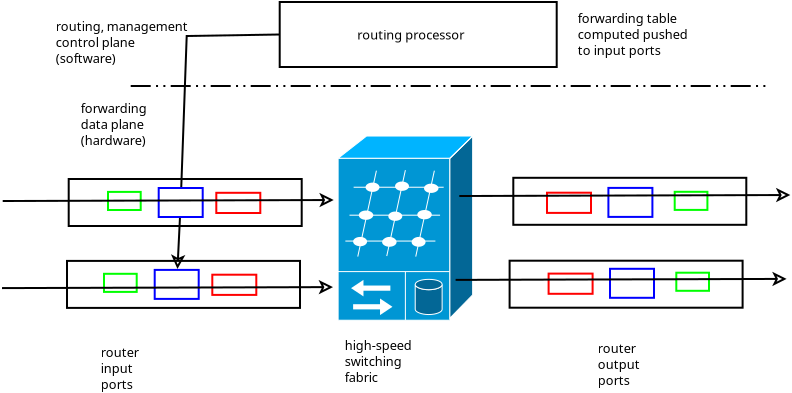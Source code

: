 <?xml version="1.0" encoding="UTF-8"?>
<dia:diagram xmlns:dia="http://www.lysator.liu.se/~alla/dia/">
  <dia:layer name="Background" visible="true" connectable="true" active="true">
    <dia:object type="Cisco - Multi-Fabric Server Switch" version="1" id="O0">
      <dia:attribute name="obj_pos">
        <dia:point val="20.92,7.8"/>
      </dia:attribute>
      <dia:attribute name="obj_bb">
        <dia:rectangle val="20.804,7.743;27.746,17.052"/>
      </dia:attribute>
      <dia:attribute name="meta">
        <dia:composite type="dict"/>
      </dia:attribute>
      <dia:attribute name="elem_corner">
        <dia:point val="20.92,7.8"/>
      </dia:attribute>
      <dia:attribute name="elem_width">
        <dia:real val="6.728"/>
      </dia:attribute>
      <dia:attribute name="elem_height">
        <dia:real val="9.212"/>
      </dia:attribute>
      <dia:attribute name="line_width">
        <dia:real val="0.1"/>
      </dia:attribute>
      <dia:attribute name="line_colour">
        <dia:color val="#000000ff"/>
      </dia:attribute>
      <dia:attribute name="fill_colour">
        <dia:color val="#ffffffff"/>
      </dia:attribute>
      <dia:attribute name="show_background">
        <dia:boolean val="true"/>
      </dia:attribute>
      <dia:attribute name="line_style">
        <dia:enum val="0"/>
        <dia:real val="1"/>
      </dia:attribute>
      <dia:attribute name="flip_horizontal">
        <dia:boolean val="false"/>
      </dia:attribute>
      <dia:attribute name="flip_vertical">
        <dia:boolean val="false"/>
      </dia:attribute>
      <dia:attribute name="subscale">
        <dia:real val="1"/>
      </dia:attribute>
    </dia:object>
    <dia:object type="Standard - Line" version="0" id="O1">
      <dia:attribute name="obj_pos">
        <dia:point val="10.55,5.3"/>
      </dia:attribute>
      <dia:attribute name="obj_bb">
        <dia:rectangle val="10.5,5.25;42.35,5.35"/>
      </dia:attribute>
      <dia:attribute name="conn_endpoints">
        <dia:point val="10.55,5.3"/>
        <dia:point val="42.3,5.3"/>
      </dia:attribute>
      <dia:attribute name="numcp">
        <dia:int val="1"/>
      </dia:attribute>
      <dia:attribute name="line_style">
        <dia:enum val="3"/>
      </dia:attribute>
    </dia:object>
    <dia:object type="Standard - Text" version="1" id="O2">
      <dia:attribute name="obj_pos">
        <dia:point val="6.8,2.55"/>
      </dia:attribute>
      <dia:attribute name="obj_bb">
        <dia:rectangle val="6.8,1.956;13.768,4.301"/>
      </dia:attribute>
      <dia:attribute name="text">
        <dia:composite type="text">
          <dia:attribute name="string">
            <dia:string>#routing, management
control plane
(software)#</dia:string>
          </dia:attribute>
          <dia:attribute name="font">
            <dia:font family="sans" style="0" name="Helvetica"/>
          </dia:attribute>
          <dia:attribute name="height">
            <dia:real val="0.8"/>
          </dia:attribute>
          <dia:attribute name="pos">
            <dia:point val="6.8,2.55"/>
          </dia:attribute>
          <dia:attribute name="color">
            <dia:color val="#000000ff"/>
          </dia:attribute>
          <dia:attribute name="alignment">
            <dia:enum val="0"/>
          </dia:attribute>
        </dia:composite>
      </dia:attribute>
      <dia:attribute name="valign">
        <dia:enum val="3"/>
      </dia:attribute>
    </dia:object>
    <dia:object type="Standard - Text" version="1" id="O3">
      <dia:attribute name="obj_pos">
        <dia:point val="8.05,6.65"/>
      </dia:attribute>
      <dia:attribute name="obj_bb">
        <dia:rectangle val="8.05,6.037;11.711,8.438"/>
      </dia:attribute>
      <dia:attribute name="text">
        <dia:composite type="text">
          <dia:attribute name="string">
            <dia:string>#forwarding 
data plane
(hardware)#</dia:string>
          </dia:attribute>
          <dia:attribute name="font">
            <dia:font family="sans" style="0" name="Helvetica"/>
          </dia:attribute>
          <dia:attribute name="height">
            <dia:real val="0.8"/>
          </dia:attribute>
          <dia:attribute name="pos">
            <dia:point val="8.05,6.65"/>
          </dia:attribute>
          <dia:attribute name="color">
            <dia:color val="#000000ff"/>
          </dia:attribute>
          <dia:attribute name="alignment">
            <dia:enum val="0"/>
          </dia:attribute>
        </dia:composite>
      </dia:attribute>
      <dia:attribute name="valign">
        <dia:enum val="3"/>
      </dia:attribute>
    </dia:object>
    <dia:object type="Standard - Box" version="0" id="O4">
      <dia:attribute name="obj_pos">
        <dia:point val="18,1.1"/>
      </dia:attribute>
      <dia:attribute name="obj_bb">
        <dia:rectangle val="17.95,1.05;31.9,4.4"/>
      </dia:attribute>
      <dia:attribute name="elem_corner">
        <dia:point val="18,1.1"/>
      </dia:attribute>
      <dia:attribute name="elem_width">
        <dia:real val="13.85"/>
      </dia:attribute>
      <dia:attribute name="elem_height">
        <dia:real val="3.25"/>
      </dia:attribute>
      <dia:attribute name="show_background">
        <dia:boolean val="true"/>
      </dia:attribute>
    </dia:object>
    <dia:object type="Standard - Text" version="1" id="O5">
      <dia:attribute name="obj_pos">
        <dia:point val="21.875,2.975"/>
      </dia:attribute>
      <dia:attribute name="obj_bb">
        <dia:rectangle val="21.875,2.381;27.471,3.126"/>
      </dia:attribute>
      <dia:attribute name="text">
        <dia:composite type="text">
          <dia:attribute name="string">
            <dia:string>#routing processor#</dia:string>
          </dia:attribute>
          <dia:attribute name="font">
            <dia:font family="sans" style="0" name="Helvetica"/>
          </dia:attribute>
          <dia:attribute name="height">
            <dia:real val="0.8"/>
          </dia:attribute>
          <dia:attribute name="pos">
            <dia:point val="21.875,2.975"/>
          </dia:attribute>
          <dia:attribute name="color">
            <dia:color val="#000000ff"/>
          </dia:attribute>
          <dia:attribute name="alignment">
            <dia:enum val="0"/>
          </dia:attribute>
        </dia:composite>
      </dia:attribute>
      <dia:attribute name="valign">
        <dia:enum val="3"/>
      </dia:attribute>
    </dia:object>
    <dia:object type="Standard - Box" version="0" id="O6">
      <dia:attribute name="obj_pos">
        <dia:point val="7.45,9.95"/>
      </dia:attribute>
      <dia:attribute name="obj_bb">
        <dia:rectangle val="7.4,9.9;19.15,12.35"/>
      </dia:attribute>
      <dia:attribute name="elem_corner">
        <dia:point val="7.45,9.95"/>
      </dia:attribute>
      <dia:attribute name="elem_width">
        <dia:real val="11.65"/>
      </dia:attribute>
      <dia:attribute name="elem_height">
        <dia:real val="2.35"/>
      </dia:attribute>
      <dia:attribute name="show_background">
        <dia:boolean val="true"/>
      </dia:attribute>
    </dia:object>
    <dia:object type="Standard - Box" version="0" id="O7">
      <dia:attribute name="obj_pos">
        <dia:point val="7.365,14.045"/>
      </dia:attribute>
      <dia:attribute name="obj_bb">
        <dia:rectangle val="7.315,13.995;19.065,16.445"/>
      </dia:attribute>
      <dia:attribute name="elem_corner">
        <dia:point val="7.365,14.045"/>
      </dia:attribute>
      <dia:attribute name="elem_width">
        <dia:real val="11.65"/>
      </dia:attribute>
      <dia:attribute name="elem_height">
        <dia:real val="2.35"/>
      </dia:attribute>
      <dia:attribute name="show_background">
        <dia:boolean val="true"/>
      </dia:attribute>
    </dia:object>
    <dia:object type="Standard - Box" version="0" id="O8">
      <dia:attribute name="obj_pos">
        <dia:point val="29.68,9.89"/>
      </dia:attribute>
      <dia:attribute name="obj_bb">
        <dia:rectangle val="29.63,9.84;41.38,12.29"/>
      </dia:attribute>
      <dia:attribute name="elem_corner">
        <dia:point val="29.68,9.89"/>
      </dia:attribute>
      <dia:attribute name="elem_width">
        <dia:real val="11.65"/>
      </dia:attribute>
      <dia:attribute name="elem_height">
        <dia:real val="2.35"/>
      </dia:attribute>
      <dia:attribute name="show_background">
        <dia:boolean val="true"/>
      </dia:attribute>
    </dia:object>
    <dia:object type="Standard - Box" version="0" id="O9">
      <dia:attribute name="obj_pos">
        <dia:point val="29.495,14.035"/>
      </dia:attribute>
      <dia:attribute name="obj_bb">
        <dia:rectangle val="29.445,13.985;41.195,16.435"/>
      </dia:attribute>
      <dia:attribute name="elem_corner">
        <dia:point val="29.495,14.035"/>
      </dia:attribute>
      <dia:attribute name="elem_width">
        <dia:real val="11.65"/>
      </dia:attribute>
      <dia:attribute name="elem_height">
        <dia:real val="2.35"/>
      </dia:attribute>
      <dia:attribute name="show_background">
        <dia:boolean val="true"/>
      </dia:attribute>
    </dia:object>
    <dia:object type="Standard - Box" version="0" id="O10">
      <dia:attribute name="obj_pos">
        <dia:point val="11.95,10.4"/>
      </dia:attribute>
      <dia:attribute name="obj_bb">
        <dia:rectangle val="11.9,10.35;14.2,11.9"/>
      </dia:attribute>
      <dia:attribute name="elem_corner">
        <dia:point val="11.95,10.4"/>
      </dia:attribute>
      <dia:attribute name="elem_width">
        <dia:real val="2.2"/>
      </dia:attribute>
      <dia:attribute name="elem_height">
        <dia:real val="1.45"/>
      </dia:attribute>
      <dia:attribute name="border_color">
        <dia:color val="#0000ffff"/>
      </dia:attribute>
      <dia:attribute name="show_background">
        <dia:boolean val="true"/>
      </dia:attribute>
    </dia:object>
    <dia:object type="Standard - Box" version="0" id="O11">
      <dia:attribute name="obj_pos">
        <dia:point val="9.415,10.595"/>
      </dia:attribute>
      <dia:attribute name="obj_bb">
        <dia:rectangle val="9.365,10.545;11.1,11.55"/>
      </dia:attribute>
      <dia:attribute name="elem_corner">
        <dia:point val="9.415,10.595"/>
      </dia:attribute>
      <dia:attribute name="elem_width">
        <dia:real val="1.635"/>
      </dia:attribute>
      <dia:attribute name="elem_height">
        <dia:real val="0.905"/>
      </dia:attribute>
      <dia:attribute name="border_color">
        <dia:color val="#00ff00ff"/>
      </dia:attribute>
      <dia:attribute name="show_background">
        <dia:boolean val="true"/>
      </dia:attribute>
    </dia:object>
    <dia:object type="Standard - Box" version="0" id="O12">
      <dia:attribute name="obj_pos">
        <dia:point val="14.83,10.64"/>
      </dia:attribute>
      <dia:attribute name="obj_bb">
        <dia:rectangle val="14.78,10.59;17.08,11.7"/>
      </dia:attribute>
      <dia:attribute name="elem_corner">
        <dia:point val="14.83,10.64"/>
      </dia:attribute>
      <dia:attribute name="elem_width">
        <dia:real val="2.2"/>
      </dia:attribute>
      <dia:attribute name="elem_height">
        <dia:real val="1.01"/>
      </dia:attribute>
      <dia:attribute name="border_color">
        <dia:color val="#ff0000ff"/>
      </dia:attribute>
      <dia:attribute name="show_background">
        <dia:boolean val="true"/>
      </dia:attribute>
    </dia:object>
    <dia:object type="Standard - Box" version="0" id="O13">
      <dia:attribute name="obj_pos">
        <dia:point val="11.75,14.495"/>
      </dia:attribute>
      <dia:attribute name="obj_bb">
        <dia:rectangle val="11.7,14.445;14,15.995"/>
      </dia:attribute>
      <dia:attribute name="elem_corner">
        <dia:point val="11.75,14.495"/>
      </dia:attribute>
      <dia:attribute name="elem_width">
        <dia:real val="2.2"/>
      </dia:attribute>
      <dia:attribute name="elem_height">
        <dia:real val="1.45"/>
      </dia:attribute>
      <dia:attribute name="border_color">
        <dia:color val="#0000ffff"/>
      </dia:attribute>
      <dia:attribute name="show_background">
        <dia:boolean val="true"/>
      </dia:attribute>
    </dia:object>
    <dia:object type="Standard - Box" version="0" id="O14">
      <dia:attribute name="obj_pos">
        <dia:point val="9.215,14.69"/>
      </dia:attribute>
      <dia:attribute name="obj_bb">
        <dia:rectangle val="9.165,14.64;10.9,15.645"/>
      </dia:attribute>
      <dia:attribute name="elem_corner">
        <dia:point val="9.215,14.69"/>
      </dia:attribute>
      <dia:attribute name="elem_width">
        <dia:real val="1.635"/>
      </dia:attribute>
      <dia:attribute name="elem_height">
        <dia:real val="0.905"/>
      </dia:attribute>
      <dia:attribute name="border_color">
        <dia:color val="#00ff00ff"/>
      </dia:attribute>
      <dia:attribute name="show_background">
        <dia:boolean val="true"/>
      </dia:attribute>
    </dia:object>
    <dia:object type="Standard - Box" version="0" id="O15">
      <dia:attribute name="obj_pos">
        <dia:point val="14.63,14.735"/>
      </dia:attribute>
      <dia:attribute name="obj_bb">
        <dia:rectangle val="14.58,14.685;16.88,15.795"/>
      </dia:attribute>
      <dia:attribute name="elem_corner">
        <dia:point val="14.63,14.735"/>
      </dia:attribute>
      <dia:attribute name="elem_width">
        <dia:real val="2.2"/>
      </dia:attribute>
      <dia:attribute name="elem_height">
        <dia:real val="1.01"/>
      </dia:attribute>
      <dia:attribute name="border_color">
        <dia:color val="#ff0000ff"/>
      </dia:attribute>
      <dia:attribute name="show_background">
        <dia:boolean val="true"/>
      </dia:attribute>
    </dia:object>
    <dia:object type="Standard - Box" version="0" id="O16">
      <dia:attribute name="obj_pos">
        <dia:point val="34.515,14.44"/>
      </dia:attribute>
      <dia:attribute name="obj_bb">
        <dia:rectangle val="34.465,14.39;36.765,15.94"/>
      </dia:attribute>
      <dia:attribute name="elem_corner">
        <dia:point val="34.515,14.44"/>
      </dia:attribute>
      <dia:attribute name="elem_width">
        <dia:real val="2.2"/>
      </dia:attribute>
      <dia:attribute name="elem_height">
        <dia:real val="1.45"/>
      </dia:attribute>
      <dia:attribute name="border_color">
        <dia:color val="#0000ffff"/>
      </dia:attribute>
      <dia:attribute name="show_background">
        <dia:boolean val="true"/>
      </dia:attribute>
    </dia:object>
    <dia:object type="Standard - Box" version="0" id="O17">
      <dia:attribute name="obj_pos">
        <dia:point val="37.83,14.635"/>
      </dia:attribute>
      <dia:attribute name="obj_bb">
        <dia:rectangle val="37.78,14.585;39.515,15.59"/>
      </dia:attribute>
      <dia:attribute name="elem_corner">
        <dia:point val="37.83,14.635"/>
      </dia:attribute>
      <dia:attribute name="elem_width">
        <dia:real val="1.635"/>
      </dia:attribute>
      <dia:attribute name="elem_height">
        <dia:real val="0.905"/>
      </dia:attribute>
      <dia:attribute name="border_color">
        <dia:color val="#00ff00ff"/>
      </dia:attribute>
      <dia:attribute name="show_background">
        <dia:boolean val="true"/>
      </dia:attribute>
    </dia:object>
    <dia:object type="Standard - Box" version="0" id="O18">
      <dia:attribute name="obj_pos">
        <dia:point val="31.445,14.68"/>
      </dia:attribute>
      <dia:attribute name="obj_bb">
        <dia:rectangle val="31.395,14.63;33.695,15.74"/>
      </dia:attribute>
      <dia:attribute name="elem_corner">
        <dia:point val="31.445,14.68"/>
      </dia:attribute>
      <dia:attribute name="elem_width">
        <dia:real val="2.2"/>
      </dia:attribute>
      <dia:attribute name="elem_height">
        <dia:real val="1.01"/>
      </dia:attribute>
      <dia:attribute name="border_color">
        <dia:color val="#ff0000ff"/>
      </dia:attribute>
      <dia:attribute name="show_background">
        <dia:boolean val="true"/>
      </dia:attribute>
    </dia:object>
    <dia:object type="Standard - Box" version="0" id="O19">
      <dia:attribute name="obj_pos">
        <dia:point val="34.435,10.395"/>
      </dia:attribute>
      <dia:attribute name="obj_bb">
        <dia:rectangle val="34.385,10.345;36.685,11.895"/>
      </dia:attribute>
      <dia:attribute name="elem_corner">
        <dia:point val="34.435,10.395"/>
      </dia:attribute>
      <dia:attribute name="elem_width">
        <dia:real val="2.2"/>
      </dia:attribute>
      <dia:attribute name="elem_height">
        <dia:real val="1.45"/>
      </dia:attribute>
      <dia:attribute name="border_color">
        <dia:color val="#0000ffff"/>
      </dia:attribute>
      <dia:attribute name="show_background">
        <dia:boolean val="true"/>
      </dia:attribute>
    </dia:object>
    <dia:object type="Standard - Box" version="0" id="O20">
      <dia:attribute name="obj_pos">
        <dia:point val="37.75,10.59"/>
      </dia:attribute>
      <dia:attribute name="obj_bb">
        <dia:rectangle val="37.7,10.54;39.435,11.545"/>
      </dia:attribute>
      <dia:attribute name="elem_corner">
        <dia:point val="37.75,10.59"/>
      </dia:attribute>
      <dia:attribute name="elem_width">
        <dia:real val="1.635"/>
      </dia:attribute>
      <dia:attribute name="elem_height">
        <dia:real val="0.905"/>
      </dia:attribute>
      <dia:attribute name="border_color">
        <dia:color val="#00ff00ff"/>
      </dia:attribute>
      <dia:attribute name="show_background">
        <dia:boolean val="true"/>
      </dia:attribute>
    </dia:object>
    <dia:object type="Standard - Box" version="0" id="O21">
      <dia:attribute name="obj_pos">
        <dia:point val="31.365,10.635"/>
      </dia:attribute>
      <dia:attribute name="obj_bb">
        <dia:rectangle val="31.315,10.585;33.615,11.695"/>
      </dia:attribute>
      <dia:attribute name="elem_corner">
        <dia:point val="31.365,10.635"/>
      </dia:attribute>
      <dia:attribute name="elem_width">
        <dia:real val="2.2"/>
      </dia:attribute>
      <dia:attribute name="elem_height">
        <dia:real val="1.01"/>
      </dia:attribute>
      <dia:attribute name="border_color">
        <dia:color val="#ff0000ff"/>
      </dia:attribute>
      <dia:attribute name="show_background">
        <dia:boolean val="true"/>
      </dia:attribute>
    </dia:object>
    <dia:object type="Standard - PolyLine" version="0" id="O22">
      <dia:attribute name="obj_pos">
        <dia:point val="18,2.725"/>
      </dia:attribute>
      <dia:attribute name="obj_bb">
        <dia:rectangle val="13.026,2.674;18.051,10.402"/>
      </dia:attribute>
      <dia:attribute name="poly_points">
        <dia:point val="18,2.725"/>
        <dia:point val="13.35,2.8"/>
        <dia:point val="13.05,11.125"/>
      </dia:attribute>
      <dia:connections>
        <dia:connection handle="0" to="O4" connection="3"/>
        <dia:connection handle="2" to="O10" connection="8"/>
      </dia:connections>
    </dia:object>
    <dia:object type="Standard - Line" version="0" id="O23">
      <dia:attribute name="obj_pos">
        <dia:point val="13.012,11.897"/>
      </dia:attribute>
      <dia:attribute name="obj_bb">
        <dia:rectangle val="12.562,11.844;13.284,14.501"/>
      </dia:attribute>
      <dia:attribute name="conn_endpoints">
        <dia:point val="13.012,11.897"/>
        <dia:point val="12.888,14.448"/>
      </dia:attribute>
      <dia:attribute name="numcp">
        <dia:int val="1"/>
      </dia:attribute>
      <dia:attribute name="end_arrow">
        <dia:enum val="23"/>
      </dia:attribute>
      <dia:attribute name="end_arrow_length">
        <dia:real val="0.5"/>
      </dia:attribute>
      <dia:attribute name="end_arrow_width">
        <dia:real val="0.5"/>
      </dia:attribute>
      <dia:connections>
        <dia:connection handle="0" to="O10" connection="8"/>
        <dia:connection handle="1" to="O13" connection="8"/>
      </dia:connections>
    </dia:object>
    <dia:object type="Standard - Line" version="0" id="O24">
      <dia:attribute name="obj_pos">
        <dia:point val="4.15,11.05"/>
      </dia:attribute>
      <dia:attribute name="obj_bb">
        <dia:rectangle val="4.1,10.64;20.75,11.364"/>
      </dia:attribute>
      <dia:attribute name="conn_endpoints">
        <dia:point val="4.15,11.05"/>
        <dia:point val="20.7,11"/>
      </dia:attribute>
      <dia:attribute name="numcp">
        <dia:int val="1"/>
      </dia:attribute>
      <dia:attribute name="end_arrow">
        <dia:enum val="23"/>
      </dia:attribute>
      <dia:attribute name="end_arrow_length">
        <dia:real val="0.5"/>
      </dia:attribute>
      <dia:attribute name="end_arrow_width">
        <dia:real val="0.5"/>
      </dia:attribute>
    </dia:object>
    <dia:object type="Standard - Line" version="0" id="O25">
      <dia:attribute name="obj_pos">
        <dia:point val="4.115,15.405"/>
      </dia:attribute>
      <dia:attribute name="obj_bb">
        <dia:rectangle val="4.065,14.995;20.715,15.719"/>
      </dia:attribute>
      <dia:attribute name="conn_endpoints">
        <dia:point val="4.115,15.405"/>
        <dia:point val="20.665,15.355"/>
      </dia:attribute>
      <dia:attribute name="numcp">
        <dia:int val="1"/>
      </dia:attribute>
      <dia:attribute name="end_arrow">
        <dia:enum val="23"/>
      </dia:attribute>
      <dia:attribute name="end_arrow_length">
        <dia:real val="0.5"/>
      </dia:attribute>
      <dia:attribute name="end_arrow_width">
        <dia:real val="0.5"/>
      </dia:attribute>
    </dia:object>
    <dia:object type="Standard - Line" version="0" id="O26">
      <dia:attribute name="obj_pos">
        <dia:point val="26.98,10.8"/>
      </dia:attribute>
      <dia:attribute name="obj_bb">
        <dia:rectangle val="26.93,10.39;43.58,11.114"/>
      </dia:attribute>
      <dia:attribute name="conn_endpoints">
        <dia:point val="26.98,10.8"/>
        <dia:point val="43.53,10.75"/>
      </dia:attribute>
      <dia:attribute name="numcp">
        <dia:int val="1"/>
      </dia:attribute>
      <dia:attribute name="end_arrow">
        <dia:enum val="23"/>
      </dia:attribute>
      <dia:attribute name="end_arrow_length">
        <dia:real val="0.5"/>
      </dia:attribute>
      <dia:attribute name="end_arrow_width">
        <dia:real val="0.5"/>
      </dia:attribute>
    </dia:object>
    <dia:object type="Standard - Line" version="0" id="O27">
      <dia:attribute name="obj_pos">
        <dia:point val="26.795,14.995"/>
      </dia:attribute>
      <dia:attribute name="obj_bb">
        <dia:rectangle val="26.745,14.585;43.395,15.309"/>
      </dia:attribute>
      <dia:attribute name="conn_endpoints">
        <dia:point val="26.795,14.995"/>
        <dia:point val="43.345,14.945"/>
      </dia:attribute>
      <dia:attribute name="numcp">
        <dia:int val="1"/>
      </dia:attribute>
      <dia:attribute name="end_arrow">
        <dia:enum val="23"/>
      </dia:attribute>
      <dia:attribute name="end_arrow_length">
        <dia:real val="0.5"/>
      </dia:attribute>
      <dia:attribute name="end_arrow_width">
        <dia:real val="0.5"/>
      </dia:attribute>
    </dia:object>
    <dia:object type="Standard - Text" version="1" id="O28">
      <dia:attribute name="obj_pos">
        <dia:point val="32.9,2.15"/>
      </dia:attribute>
      <dia:attribute name="obj_bb">
        <dia:rectangle val="32.9,1.556;38.672,3.901"/>
      </dia:attribute>
      <dia:attribute name="text">
        <dia:composite type="text">
          <dia:attribute name="string">
            <dia:string>#forwarding table
computed pushed
to input ports#</dia:string>
          </dia:attribute>
          <dia:attribute name="font">
            <dia:font family="sans" style="0" name="Helvetica"/>
          </dia:attribute>
          <dia:attribute name="height">
            <dia:real val="0.8"/>
          </dia:attribute>
          <dia:attribute name="pos">
            <dia:point val="32.9,2.15"/>
          </dia:attribute>
          <dia:attribute name="color">
            <dia:color val="#000000ff"/>
          </dia:attribute>
          <dia:attribute name="alignment">
            <dia:enum val="0"/>
          </dia:attribute>
        </dia:composite>
      </dia:attribute>
      <dia:attribute name="valign">
        <dia:enum val="3"/>
      </dia:attribute>
    </dia:object>
    <dia:object type="Standard - Text" version="1" id="O29">
      <dia:attribute name="obj_pos">
        <dia:point val="9.05,18.85"/>
      </dia:attribute>
      <dia:attribute name="obj_bb">
        <dia:rectangle val="9.05,18.237;11.019,20.638"/>
      </dia:attribute>
      <dia:attribute name="text">
        <dia:composite type="text">
          <dia:attribute name="string">
            <dia:string>#router
input
ports#</dia:string>
          </dia:attribute>
          <dia:attribute name="font">
            <dia:font family="sans" style="0" name="Helvetica"/>
          </dia:attribute>
          <dia:attribute name="height">
            <dia:real val="0.8"/>
          </dia:attribute>
          <dia:attribute name="pos">
            <dia:point val="9.05,18.85"/>
          </dia:attribute>
          <dia:attribute name="color">
            <dia:color val="#000000ff"/>
          </dia:attribute>
          <dia:attribute name="alignment">
            <dia:enum val="0"/>
          </dia:attribute>
        </dia:composite>
      </dia:attribute>
      <dia:attribute name="valign">
        <dia:enum val="3"/>
      </dia:attribute>
    </dia:object>
    <dia:object type="Standard - Text" version="1" id="O30">
      <dia:attribute name="obj_pos">
        <dia:point val="33.9,18.65"/>
      </dia:attribute>
      <dia:attribute name="obj_bb">
        <dia:rectangle val="33.9,18.056;36.21,20.401"/>
      </dia:attribute>
      <dia:attribute name="text">
        <dia:composite type="text">
          <dia:attribute name="string">
            <dia:string>#router 
output 
ports#</dia:string>
          </dia:attribute>
          <dia:attribute name="font">
            <dia:font family="sans" style="0" name="Helvetica"/>
          </dia:attribute>
          <dia:attribute name="height">
            <dia:real val="0.8"/>
          </dia:attribute>
          <dia:attribute name="pos">
            <dia:point val="33.9,18.65"/>
          </dia:attribute>
          <dia:attribute name="color">
            <dia:color val="#000000ff"/>
          </dia:attribute>
          <dia:attribute name="alignment">
            <dia:enum val="0"/>
          </dia:attribute>
        </dia:composite>
      </dia:attribute>
      <dia:attribute name="valign">
        <dia:enum val="3"/>
      </dia:attribute>
    </dia:object>
    <dia:object type="Standard - Text" version="1" id="O31">
      <dia:attribute name="obj_pos">
        <dia:point val="21.25,18.5"/>
      </dia:attribute>
      <dia:attribute name="obj_bb">
        <dia:rectangle val="21.25,17.887;25.021,20.288"/>
      </dia:attribute>
      <dia:attribute name="text">
        <dia:composite type="text">
          <dia:attribute name="string">
            <dia:string>#high-speed 
switching 
fabric#</dia:string>
          </dia:attribute>
          <dia:attribute name="font">
            <dia:font family="sans" style="0" name="Helvetica"/>
          </dia:attribute>
          <dia:attribute name="height">
            <dia:real val="0.8"/>
          </dia:attribute>
          <dia:attribute name="pos">
            <dia:point val="21.25,18.5"/>
          </dia:attribute>
          <dia:attribute name="color">
            <dia:color val="#000000ff"/>
          </dia:attribute>
          <dia:attribute name="alignment">
            <dia:enum val="0"/>
          </dia:attribute>
        </dia:composite>
      </dia:attribute>
      <dia:attribute name="valign">
        <dia:enum val="3"/>
      </dia:attribute>
    </dia:object>
  </dia:layer>
</dia:diagram>
